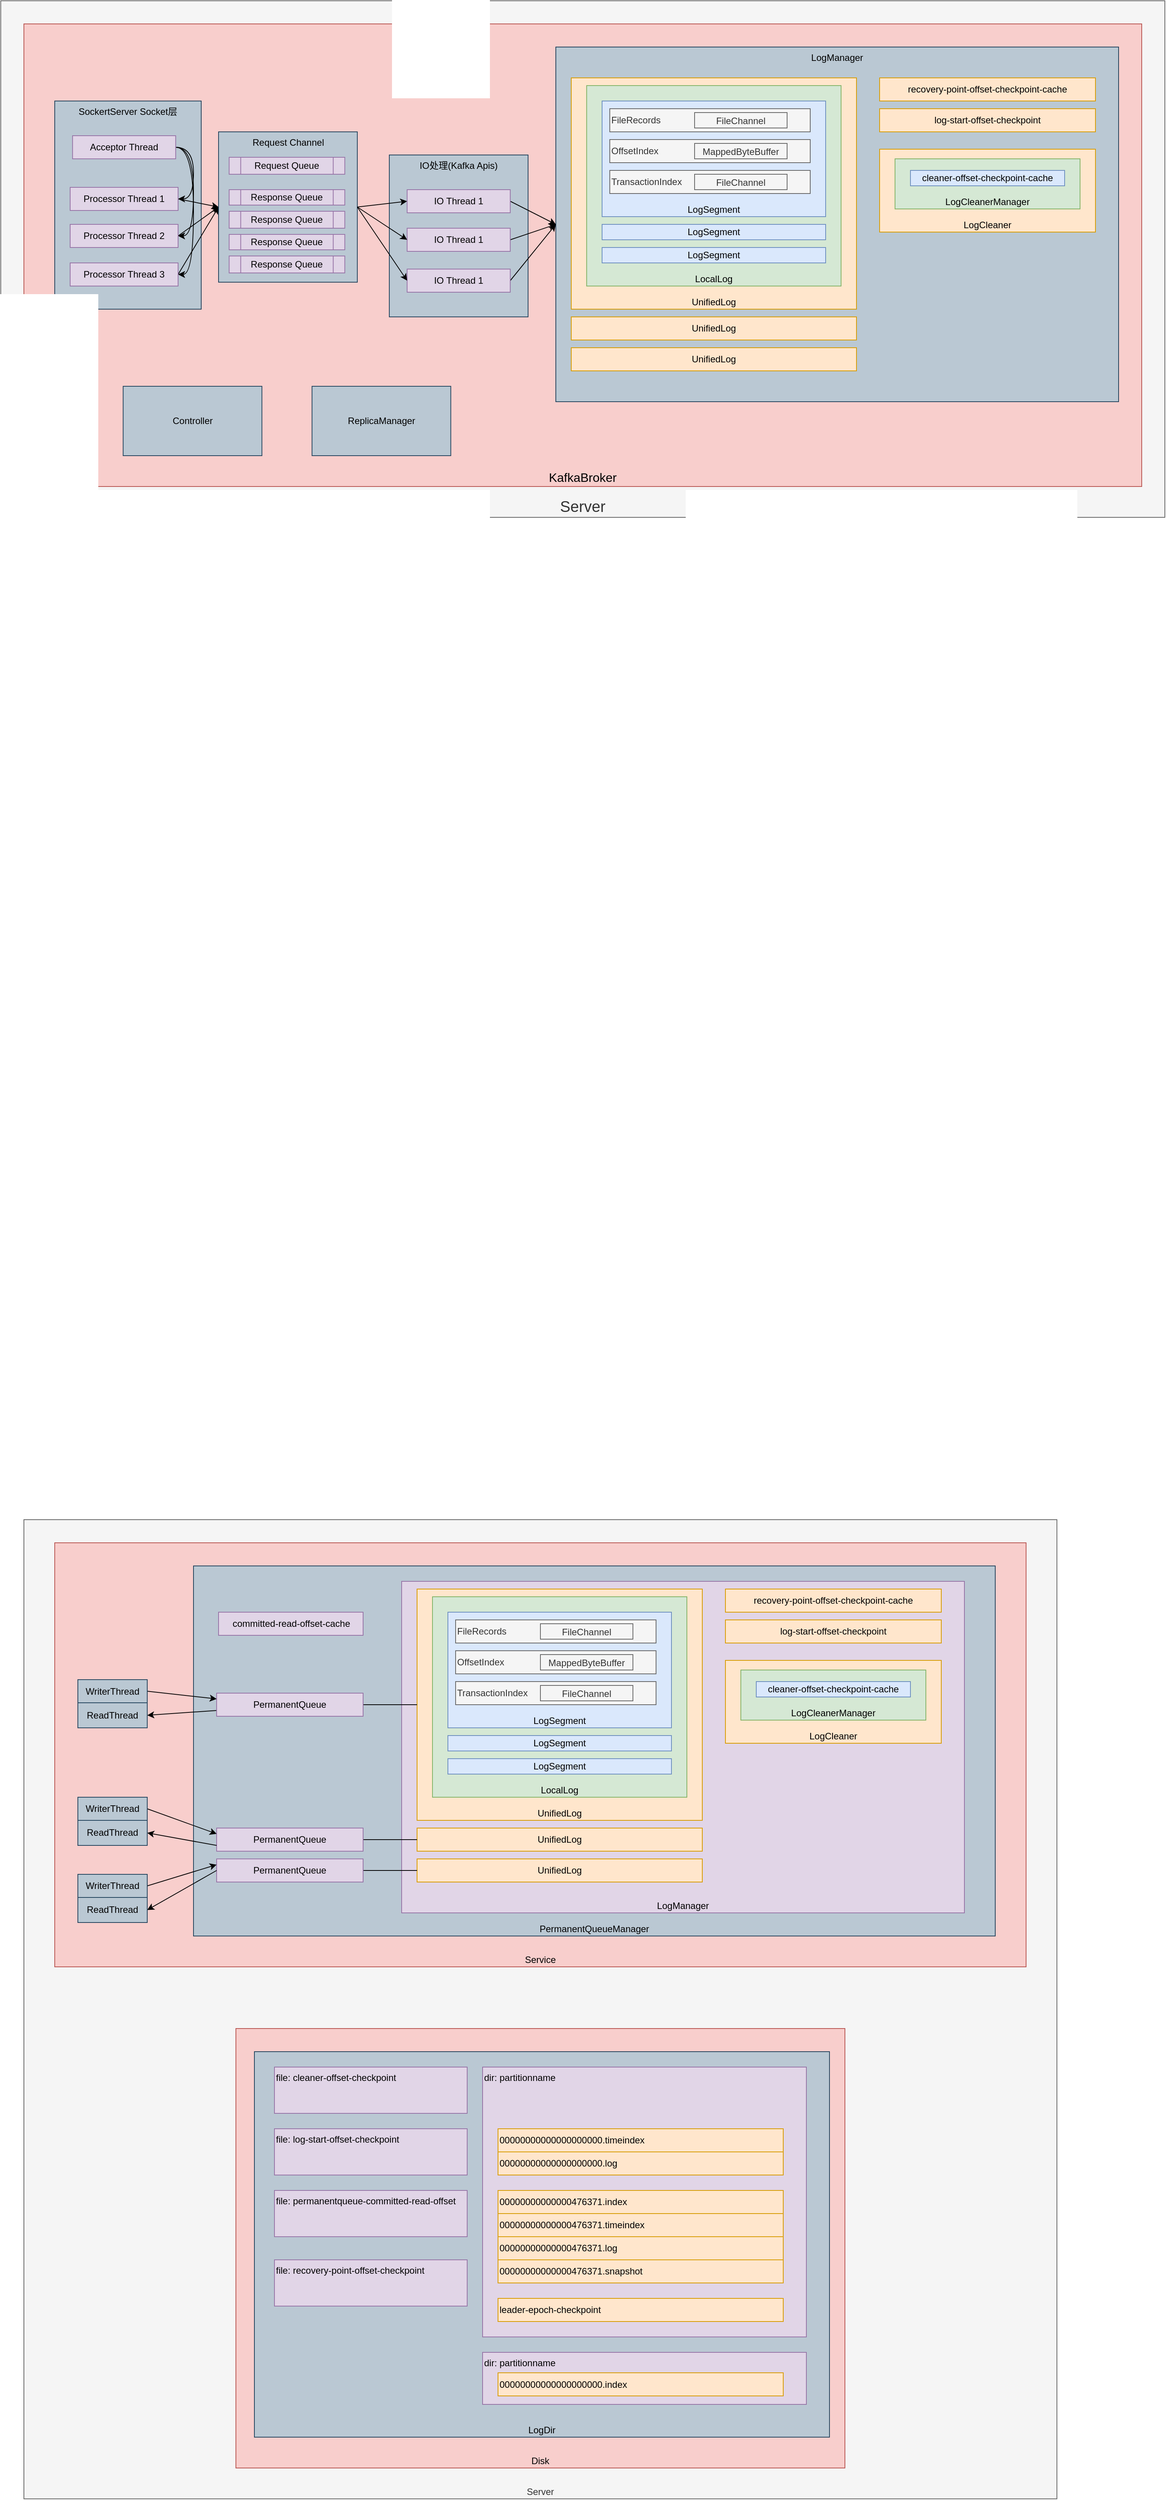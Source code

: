 <mxfile version="20.4.0" type="github">
  <diagram id="ikEMQ3taQZnn_D-MTjAt" name="第 1 页">
    <mxGraphModel dx="2655" dy="3393" grid="1" gridSize="10" guides="1" tooltips="1" connect="1" arrows="1" fold="1" page="1" pageScale="1" pageWidth="827" pageHeight="1169" math="0" shadow="0">
      <root>
        <mxCell id="0" />
        <mxCell id="1" parent="0" />
        <mxCell id="W9ZC-a-q59-rkaMblsp5-1" value="Server" style="rounded=0;whiteSpace=wrap;html=1;verticalAlign=bottom;fillColor=#f5f5f5;fontColor=#333333;strokeColor=#666666;" vertex="1" parent="1">
          <mxGeometry x="-240" y="50" width="1340" height="1270" as="geometry" />
        </mxCell>
        <mxCell id="W9ZC-a-q59-rkaMblsp5-2" value="Service" style="rounded=0;whiteSpace=wrap;html=1;verticalAlign=bottom;fillColor=#f8cecc;strokeColor=#b85450;" vertex="1" parent="1">
          <mxGeometry x="-200" y="80" width="1260" height="550" as="geometry" />
        </mxCell>
        <mxCell id="W9ZC-a-q59-rkaMblsp5-23" value="PermanentQueueManager" style="rounded=0;whiteSpace=wrap;html=1;verticalAlign=bottom;fillColor=#bac8d3;strokeColor=#23445d;" vertex="1" parent="1">
          <mxGeometry x="-20" y="110" width="1040" height="480" as="geometry" />
        </mxCell>
        <mxCell id="W9ZC-a-q59-rkaMblsp5-3" value="LogManager" style="rounded=0;whiteSpace=wrap;html=1;verticalAlign=bottom;fillColor=#e1d5e7;strokeColor=#9673a6;" vertex="1" parent="1">
          <mxGeometry x="250" y="130" width="730" height="430" as="geometry" />
        </mxCell>
        <mxCell id="W9ZC-a-q59-rkaMblsp5-5" value="UnifiedLog" style="rounded=0;whiteSpace=wrap;html=1;verticalAlign=bottom;fillColor=#ffe6cc;strokeColor=#d79b00;" vertex="1" parent="1">
          <mxGeometry x="270" y="140" width="370" height="300" as="geometry" />
        </mxCell>
        <mxCell id="W9ZC-a-q59-rkaMblsp5-6" value="UnifiedLog" style="rounded=0;whiteSpace=wrap;html=1;verticalAlign=middle;fillColor=#ffe6cc;strokeColor=#d79b00;" vertex="1" parent="1">
          <mxGeometry x="270" y="450" width="370" height="30" as="geometry" />
        </mxCell>
        <mxCell id="W9ZC-a-q59-rkaMblsp5-7" value="UnifiedLog" style="rounded=0;whiteSpace=wrap;html=1;verticalAlign=middle;fillColor=#ffe6cc;strokeColor=#d79b00;" vertex="1" parent="1">
          <mxGeometry x="270" y="490" width="370" height="30" as="geometry" />
        </mxCell>
        <mxCell id="W9ZC-a-q59-rkaMblsp5-8" value="LocalLog" style="rounded=0;whiteSpace=wrap;html=1;verticalAlign=bottom;fillColor=#d5e8d4;strokeColor=#82b366;" vertex="1" parent="1">
          <mxGeometry x="290" y="150" width="330" height="260" as="geometry" />
        </mxCell>
        <mxCell id="W9ZC-a-q59-rkaMblsp5-9" value="LogSegment" style="rounded=0;whiteSpace=wrap;html=1;verticalAlign=bottom;fillColor=#dae8fc;strokeColor=#6c8ebf;" vertex="1" parent="1">
          <mxGeometry x="310" y="170" width="290" height="150" as="geometry" />
        </mxCell>
        <mxCell id="W9ZC-a-q59-rkaMblsp5-10" value="LogSegment" style="rounded=0;whiteSpace=wrap;html=1;verticalAlign=middle;fillColor=#dae8fc;strokeColor=#6c8ebf;" vertex="1" parent="1">
          <mxGeometry x="310" y="330" width="290" height="20" as="geometry" />
        </mxCell>
        <mxCell id="W9ZC-a-q59-rkaMblsp5-11" value="FileRecords" style="rounded=0;whiteSpace=wrap;html=1;verticalAlign=middle;align=left;fillColor=#f5f5f5;fontColor=#333333;strokeColor=#666666;" vertex="1" parent="1">
          <mxGeometry x="320" y="180" width="260" height="30" as="geometry" />
        </mxCell>
        <mxCell id="W9ZC-a-q59-rkaMblsp5-12" value="FileChannel" style="rounded=0;whiteSpace=wrap;html=1;verticalAlign=bottom;fillColor=#f5f5f5;fontColor=#333333;strokeColor=#666666;" vertex="1" parent="1">
          <mxGeometry x="430" y="185" width="120" height="20" as="geometry" />
        </mxCell>
        <mxCell id="W9ZC-a-q59-rkaMblsp5-13" value="OffsetIndex" style="rounded=0;whiteSpace=wrap;html=1;verticalAlign=middle;align=left;fillColor=#f5f5f5;fontColor=#333333;strokeColor=#666666;" vertex="1" parent="1">
          <mxGeometry x="320" y="220" width="260" height="30" as="geometry" />
        </mxCell>
        <mxCell id="W9ZC-a-q59-rkaMblsp5-14" value="MappedByteBuffer" style="rounded=0;whiteSpace=wrap;html=1;verticalAlign=bottom;fillColor=#f5f5f5;fontColor=#333333;strokeColor=#666666;" vertex="1" parent="1">
          <mxGeometry x="430" y="225" width="120" height="20" as="geometry" />
        </mxCell>
        <mxCell id="W9ZC-a-q59-rkaMblsp5-15" value="TransactionIndex" style="rounded=0;whiteSpace=wrap;html=1;verticalAlign=middle;align=left;fillColor=#f5f5f5;fontColor=#333333;strokeColor=#666666;" vertex="1" parent="1">
          <mxGeometry x="320" y="260" width="260" height="30" as="geometry" />
        </mxCell>
        <mxCell id="W9ZC-a-q59-rkaMblsp5-16" value="FileChannel" style="rounded=0;whiteSpace=wrap;html=1;verticalAlign=bottom;fillColor=#f5f5f5;fontColor=#333333;strokeColor=#666666;" vertex="1" parent="1">
          <mxGeometry x="430" y="265" width="120" height="20" as="geometry" />
        </mxCell>
        <mxCell id="W9ZC-a-q59-rkaMblsp5-17" value="LogSegment" style="rounded=0;whiteSpace=wrap;html=1;verticalAlign=middle;fillColor=#dae8fc;strokeColor=#6c8ebf;" vertex="1" parent="1">
          <mxGeometry x="310" y="360" width="290" height="20" as="geometry" />
        </mxCell>
        <mxCell id="W9ZC-a-q59-rkaMblsp5-18" value="recovery-point-offset-checkpoint-cache" style="rounded=0;whiteSpace=wrap;html=1;verticalAlign=middle;fillColor=#ffe6cc;strokeColor=#d79b00;" vertex="1" parent="1">
          <mxGeometry x="670" y="140" width="280" height="30" as="geometry" />
        </mxCell>
        <mxCell id="W9ZC-a-q59-rkaMblsp5-19" value="log-start-offset-checkpoint" style="rounded=0;whiteSpace=wrap;html=1;verticalAlign=middle;fillColor=#ffe6cc;strokeColor=#d79b00;" vertex="1" parent="1">
          <mxGeometry x="670" y="180" width="280" height="30" as="geometry" />
        </mxCell>
        <mxCell id="W9ZC-a-q59-rkaMblsp5-20" value="LogCleaner" style="rounded=0;whiteSpace=wrap;html=1;verticalAlign=bottom;fillColor=#ffe6cc;strokeColor=#d79b00;" vertex="1" parent="1">
          <mxGeometry x="670" y="232.5" width="280" height="107.5" as="geometry" />
        </mxCell>
        <mxCell id="W9ZC-a-q59-rkaMblsp5-21" value="LogCleanerManager" style="rounded=0;whiteSpace=wrap;html=1;verticalAlign=bottom;fillColor=#d5e8d4;strokeColor=#82b366;" vertex="1" parent="1">
          <mxGeometry x="690" y="245" width="240" height="65" as="geometry" />
        </mxCell>
        <mxCell id="W9ZC-a-q59-rkaMblsp5-22" value="cleaner-offset-checkpoint-cache" style="rounded=0;whiteSpace=wrap;html=1;verticalAlign=middle;fillColor=#dae8fc;strokeColor=#6c8ebf;" vertex="1" parent="1">
          <mxGeometry x="710" y="260" width="200" height="20" as="geometry" />
        </mxCell>
        <mxCell id="W9ZC-a-q59-rkaMblsp5-24" value="" style="rounded=0;orthogonalLoop=1;jettySize=auto;html=1;fontColor=#000000;entryX=0;entryY=0.5;entryDx=0;entryDy=0;endArrow=none;endFill=0;exitX=1;exitY=0.5;exitDx=0;exitDy=0;" edge="1" parent="1" source="W9ZC-a-q59-rkaMblsp5-25" target="W9ZC-a-q59-rkaMblsp5-5">
          <mxGeometry relative="1" as="geometry" />
        </mxCell>
        <mxCell id="W9ZC-a-q59-rkaMblsp5-34" style="edgeStyle=none;rounded=0;orthogonalLoop=1;jettySize=auto;html=1;exitX=0;exitY=0.75;exitDx=0;exitDy=0;entryX=1;entryY=0.5;entryDx=0;entryDy=0;" edge="1" parent="1" source="W9ZC-a-q59-rkaMblsp5-25" target="W9ZC-a-q59-rkaMblsp5-31">
          <mxGeometry relative="1" as="geometry" />
        </mxCell>
        <mxCell id="W9ZC-a-q59-rkaMblsp5-25" value="PermanentQueue" style="rounded=0;whiteSpace=wrap;html=1;verticalAlign=middle;fillColor=#e1d5e7;strokeColor=#9673a6;" vertex="1" parent="1">
          <mxGeometry x="10" y="275" width="190" height="30" as="geometry" />
        </mxCell>
        <mxCell id="W9ZC-a-q59-rkaMblsp5-26" value="committed-read-offset-cache" style="rounded=0;whiteSpace=wrap;html=1;verticalAlign=middle;fillColor=#e1d5e7;strokeColor=#9673a6;" vertex="1" parent="1">
          <mxGeometry x="12.5" y="170" width="187.5" height="30" as="geometry" />
        </mxCell>
        <mxCell id="W9ZC-a-q59-rkaMblsp5-27" value="" style="rounded=0;orthogonalLoop=1;jettySize=auto;html=1;fontColor=#000000;entryX=0;entryY=0.5;entryDx=0;entryDy=0;exitX=1;exitY=0.5;exitDx=0;exitDy=0;endArrow=none;endFill=0;" edge="1" parent="1" source="W9ZC-a-q59-rkaMblsp5-28" target="W9ZC-a-q59-rkaMblsp5-6">
          <mxGeometry relative="1" as="geometry" />
        </mxCell>
        <mxCell id="W9ZC-a-q59-rkaMblsp5-28" value="PermanentQueue" style="rounded=0;whiteSpace=wrap;html=1;verticalAlign=middle;fillColor=#e1d5e7;strokeColor=#9673a6;" vertex="1" parent="1">
          <mxGeometry x="10" y="450" width="190" height="30" as="geometry" />
        </mxCell>
        <mxCell id="W9ZC-a-q59-rkaMblsp5-29" value="" style="rounded=0;orthogonalLoop=1;jettySize=auto;html=1;fontColor=#000000;entryX=0;entryY=0.5;entryDx=0;entryDy=0;exitX=1;exitY=0.5;exitDx=0;exitDy=0;endArrow=none;endFill=0;" edge="1" parent="1" source="W9ZC-a-q59-rkaMblsp5-30" target="W9ZC-a-q59-rkaMblsp5-7">
          <mxGeometry relative="1" as="geometry" />
        </mxCell>
        <mxCell id="W9ZC-a-q59-rkaMblsp5-30" value="PermanentQueue" style="rounded=0;whiteSpace=wrap;html=1;verticalAlign=middle;fillColor=#e1d5e7;strokeColor=#9673a6;" vertex="1" parent="1">
          <mxGeometry x="10" y="490" width="190" height="30" as="geometry" />
        </mxCell>
        <mxCell id="W9ZC-a-q59-rkaMblsp5-31" value="ReadThread" style="rounded=0;whiteSpace=wrap;html=1;verticalAlign=middle;fillColor=#bac8d3;strokeColor=#23445d;" vertex="1" parent="1">
          <mxGeometry x="-170" y="287.5" width="90" height="32.5" as="geometry" />
        </mxCell>
        <mxCell id="W9ZC-a-q59-rkaMblsp5-33" style="rounded=0;orthogonalLoop=1;jettySize=auto;html=1;exitX=1;exitY=0.5;exitDx=0;exitDy=0;entryX=0;entryY=0.25;entryDx=0;entryDy=0;" edge="1" parent="1" source="W9ZC-a-q59-rkaMblsp5-32" target="W9ZC-a-q59-rkaMblsp5-25">
          <mxGeometry relative="1" as="geometry" />
        </mxCell>
        <mxCell id="W9ZC-a-q59-rkaMblsp5-32" value="WriterThread" style="rounded=0;whiteSpace=wrap;html=1;verticalAlign=middle;fillColor=#bac8d3;strokeColor=#23445d;" vertex="1" parent="1">
          <mxGeometry x="-170" y="257.5" width="90" height="30" as="geometry" />
        </mxCell>
        <mxCell id="W9ZC-a-q59-rkaMblsp5-35" style="edgeStyle=none;rounded=0;orthogonalLoop=1;jettySize=auto;html=1;exitX=0;exitY=0.75;exitDx=0;exitDy=0;entryX=1;entryY=0.5;entryDx=0;entryDy=0;" edge="1" parent="1" target="W9ZC-a-q59-rkaMblsp5-36" source="W9ZC-a-q59-rkaMblsp5-28">
          <mxGeometry relative="1" as="geometry">
            <mxPoint x="10" y="447.5" as="sourcePoint" />
          </mxGeometry>
        </mxCell>
        <mxCell id="W9ZC-a-q59-rkaMblsp5-36" value="ReadThread" style="rounded=0;whiteSpace=wrap;html=1;verticalAlign=middle;fillColor=#bac8d3;strokeColor=#23445d;" vertex="1" parent="1">
          <mxGeometry x="-170" y="440" width="90" height="32.5" as="geometry" />
        </mxCell>
        <mxCell id="W9ZC-a-q59-rkaMblsp5-37" style="rounded=0;orthogonalLoop=1;jettySize=auto;html=1;exitX=1;exitY=0.5;exitDx=0;exitDy=0;entryX=0;entryY=0.25;entryDx=0;entryDy=0;" edge="1" parent="1" source="W9ZC-a-q59-rkaMblsp5-38" target="W9ZC-a-q59-rkaMblsp5-28">
          <mxGeometry relative="1" as="geometry">
            <mxPoint x="10" y="432.5" as="targetPoint" />
          </mxGeometry>
        </mxCell>
        <mxCell id="W9ZC-a-q59-rkaMblsp5-38" value="WriterThread" style="rounded=0;whiteSpace=wrap;html=1;verticalAlign=middle;fillColor=#bac8d3;strokeColor=#23445d;" vertex="1" parent="1">
          <mxGeometry x="-170" y="410" width="90" height="30" as="geometry" />
        </mxCell>
        <mxCell id="W9ZC-a-q59-rkaMblsp5-39" style="edgeStyle=none;rounded=0;orthogonalLoop=1;jettySize=auto;html=1;exitX=0;exitY=0.5;exitDx=0;exitDy=0;entryX=1;entryY=0.5;entryDx=0;entryDy=0;" edge="1" parent="1" target="W9ZC-a-q59-rkaMblsp5-40" source="W9ZC-a-q59-rkaMblsp5-30">
          <mxGeometry relative="1" as="geometry">
            <mxPoint x="10" y="572.5" as="sourcePoint" />
          </mxGeometry>
        </mxCell>
        <mxCell id="W9ZC-a-q59-rkaMblsp5-40" value="ReadThread" style="rounded=0;whiteSpace=wrap;html=1;verticalAlign=middle;fillColor=#bac8d3;strokeColor=#23445d;" vertex="1" parent="1">
          <mxGeometry x="-170" y="540" width="90" height="32.5" as="geometry" />
        </mxCell>
        <mxCell id="W9ZC-a-q59-rkaMblsp5-41" style="rounded=0;orthogonalLoop=1;jettySize=auto;html=1;exitX=1;exitY=0.5;exitDx=0;exitDy=0;entryX=0;entryY=0.25;entryDx=0;entryDy=0;" edge="1" parent="1" source="W9ZC-a-q59-rkaMblsp5-42" target="W9ZC-a-q59-rkaMblsp5-30">
          <mxGeometry relative="1" as="geometry">
            <mxPoint x="10" y="557.5" as="targetPoint" />
          </mxGeometry>
        </mxCell>
        <mxCell id="W9ZC-a-q59-rkaMblsp5-42" value="WriterThread" style="rounded=0;whiteSpace=wrap;html=1;verticalAlign=middle;fillColor=#bac8d3;strokeColor=#23445d;" vertex="1" parent="1">
          <mxGeometry x="-170" y="510" width="90" height="30" as="geometry" />
        </mxCell>
        <mxCell id="W9ZC-a-q59-rkaMblsp5-43" value="Disk" style="rounded=0;whiteSpace=wrap;html=1;verticalAlign=bottom;fillColor=#f8cecc;strokeColor=#b85450;" vertex="1" parent="1">
          <mxGeometry x="35" y="710" width="790" height="570" as="geometry" />
        </mxCell>
        <mxCell id="W9ZC-a-q59-rkaMblsp5-44" value="LogDir" style="rounded=0;whiteSpace=wrap;html=1;verticalAlign=bottom;fillColor=#bac8d3;strokeColor=#23445d;" vertex="1" parent="1">
          <mxGeometry x="59" y="740" width="746" height="500" as="geometry" />
        </mxCell>
        <mxCell id="W9ZC-a-q59-rkaMblsp5-45" value="file: cleaner-offset-checkpoint" style="rounded=0;whiteSpace=wrap;html=1;verticalAlign=top;fillColor=#e1d5e7;strokeColor=#9673a6;align=left;" vertex="1" parent="1">
          <mxGeometry x="85" y="760" width="250" height="60" as="geometry" />
        </mxCell>
        <mxCell id="W9ZC-a-q59-rkaMblsp5-46" value="file: log-start-offset-checkpoint" style="rounded=0;whiteSpace=wrap;html=1;verticalAlign=top;fillColor=#e1d5e7;strokeColor=#9673a6;align=left;" vertex="1" parent="1">
          <mxGeometry x="85" y="840" width="250" height="60" as="geometry" />
        </mxCell>
        <mxCell id="W9ZC-a-q59-rkaMblsp5-47" value="file: permanentqueue-committed-read-offset" style="rounded=0;whiteSpace=wrap;html=1;verticalAlign=top;fillColor=#e1d5e7;strokeColor=#9673a6;align=left;" vertex="1" parent="1">
          <mxGeometry x="85" y="920" width="250" height="60" as="geometry" />
        </mxCell>
        <mxCell id="W9ZC-a-q59-rkaMblsp5-48" value="file: recovery-point-offset-checkpoint" style="rounded=0;whiteSpace=wrap;html=1;verticalAlign=top;fillColor=#e1d5e7;strokeColor=#9673a6;align=left;" vertex="1" parent="1">
          <mxGeometry x="85" y="1010" width="250" height="60" as="geometry" />
        </mxCell>
        <mxCell id="W9ZC-a-q59-rkaMblsp5-49" value="dir: partitionname" style="rounded=0;whiteSpace=wrap;html=1;verticalAlign=top;fillColor=#e1d5e7;strokeColor=#9673a6;align=left;" vertex="1" parent="1">
          <mxGeometry x="355" y="760" width="420" height="350" as="geometry" />
        </mxCell>
        <mxCell id="W9ZC-a-q59-rkaMblsp5-51" value="00000000000000000000.timeindex" style="rounded=0;whiteSpace=wrap;html=1;verticalAlign=middle;fillColor=#ffe6cc;strokeColor=#d79b00;align=left;" vertex="1" parent="1">
          <mxGeometry x="375" y="840" width="370" height="30" as="geometry" />
        </mxCell>
        <mxCell id="W9ZC-a-q59-rkaMblsp5-52" value="00000000000000000000.log" style="rounded=0;whiteSpace=wrap;html=1;verticalAlign=middle;fillColor=#ffe6cc;strokeColor=#d79b00;align=left;" vertex="1" parent="1">
          <mxGeometry x="375" y="870" width="370" height="30" as="geometry" />
        </mxCell>
        <mxCell id="W9ZC-a-q59-rkaMblsp5-53" value="00000000000000476371.index" style="rounded=0;whiteSpace=wrap;html=1;verticalAlign=middle;fillColor=#ffe6cc;strokeColor=#d79b00;align=left;" vertex="1" parent="1">
          <mxGeometry x="375" y="920" width="370" height="30" as="geometry" />
        </mxCell>
        <mxCell id="W9ZC-a-q59-rkaMblsp5-54" value="00000000000000476371.timeindex" style="rounded=0;whiteSpace=wrap;html=1;verticalAlign=middle;fillColor=#ffe6cc;strokeColor=#d79b00;align=left;" vertex="1" parent="1">
          <mxGeometry x="375" y="950" width="370" height="30" as="geometry" />
        </mxCell>
        <mxCell id="W9ZC-a-q59-rkaMblsp5-55" value="00000000000000476371.log" style="rounded=0;whiteSpace=wrap;html=1;verticalAlign=middle;fillColor=#ffe6cc;strokeColor=#d79b00;align=left;" vertex="1" parent="1">
          <mxGeometry x="375" y="980" width="370" height="30" as="geometry" />
        </mxCell>
        <mxCell id="W9ZC-a-q59-rkaMblsp5-56" value="00000000000000476371.snapshot" style="rounded=0;whiteSpace=wrap;html=1;verticalAlign=middle;fillColor=#ffe6cc;strokeColor=#d79b00;align=left;" vertex="1" parent="1">
          <mxGeometry x="375" y="1010" width="370" height="30" as="geometry" />
        </mxCell>
        <mxCell id="W9ZC-a-q59-rkaMblsp5-57" value="dir: partitionname" style="rounded=0;whiteSpace=wrap;html=1;verticalAlign=top;fillColor=#e1d5e7;strokeColor=#9673a6;align=left;" vertex="1" parent="1">
          <mxGeometry x="355" y="1130" width="420" height="67.5" as="geometry" />
        </mxCell>
        <mxCell id="W9ZC-a-q59-rkaMblsp5-50" value="00000000000000000000.index" style="rounded=0;whiteSpace=wrap;html=1;verticalAlign=middle;fillColor=#ffe6cc;strokeColor=#d79b00;align=left;" vertex="1" parent="1">
          <mxGeometry x="375" y="1156.5" width="370" height="30" as="geometry" />
        </mxCell>
        <mxCell id="W9ZC-a-q59-rkaMblsp5-58" value="leader-epoch-checkpoint" style="rounded=0;whiteSpace=wrap;html=1;verticalAlign=middle;fillColor=#ffe6cc;strokeColor=#d79b00;align=left;" vertex="1" parent="1">
          <mxGeometry x="375" y="1060" width="370" height="30" as="geometry" />
        </mxCell>
        <mxCell id="W9ZC-a-q59-rkaMblsp5-59" value="Server" style="rounded=0;whiteSpace=wrap;html=1;verticalAlign=bottom;fillColor=#f5f5f5;fontColor=#333333;strokeColor=#666666;fontSize=20;" vertex="1" parent="1">
          <mxGeometry x="-270" y="-1920" width="1510" height="670" as="geometry" />
        </mxCell>
        <mxCell id="W9ZC-a-q59-rkaMblsp5-60" value="KafkaBroker" style="rounded=0;whiteSpace=wrap;html=1;verticalAlign=bottom;fillColor=#f8cecc;strokeColor=#b85450;fontSize=16;" vertex="1" parent="1">
          <mxGeometry x="-240" y="-1890" width="1450" height="600" as="geometry" />
        </mxCell>
        <mxCell id="W9ZC-a-q59-rkaMblsp5-62" value="LogManager" style="rounded=0;whiteSpace=wrap;html=1;verticalAlign=top;fillColor=#bac8d3;strokeColor=#23445d;" vertex="1" parent="1">
          <mxGeometry x="450" y="-1860" width="730" height="460" as="geometry" />
        </mxCell>
        <mxCell id="W9ZC-a-q59-rkaMblsp5-63" value="UnifiedLog" style="rounded=0;whiteSpace=wrap;html=1;verticalAlign=bottom;fillColor=#ffe6cc;strokeColor=#d79b00;" vertex="1" parent="1">
          <mxGeometry x="470" y="-1820" width="370" height="300" as="geometry" />
        </mxCell>
        <mxCell id="W9ZC-a-q59-rkaMblsp5-64" value="UnifiedLog" style="rounded=0;whiteSpace=wrap;html=1;verticalAlign=middle;fillColor=#ffe6cc;strokeColor=#d79b00;" vertex="1" parent="1">
          <mxGeometry x="470" y="-1510" width="370" height="30" as="geometry" />
        </mxCell>
        <mxCell id="W9ZC-a-q59-rkaMblsp5-65" value="UnifiedLog" style="rounded=0;whiteSpace=wrap;html=1;verticalAlign=middle;fillColor=#ffe6cc;strokeColor=#d79b00;" vertex="1" parent="1">
          <mxGeometry x="470" y="-1470" width="370" height="30" as="geometry" />
        </mxCell>
        <mxCell id="W9ZC-a-q59-rkaMblsp5-66" value="LocalLog" style="rounded=0;whiteSpace=wrap;html=1;verticalAlign=bottom;fillColor=#d5e8d4;strokeColor=#82b366;" vertex="1" parent="1">
          <mxGeometry x="490" y="-1810" width="330" height="260" as="geometry" />
        </mxCell>
        <mxCell id="W9ZC-a-q59-rkaMblsp5-67" value="LogSegment" style="rounded=0;whiteSpace=wrap;html=1;verticalAlign=bottom;fillColor=#dae8fc;strokeColor=#6c8ebf;" vertex="1" parent="1">
          <mxGeometry x="510" y="-1790" width="290" height="150" as="geometry" />
        </mxCell>
        <mxCell id="W9ZC-a-q59-rkaMblsp5-68" value="LogSegment" style="rounded=0;whiteSpace=wrap;html=1;verticalAlign=middle;fillColor=#dae8fc;strokeColor=#6c8ebf;" vertex="1" parent="1">
          <mxGeometry x="510" y="-1630" width="290" height="20" as="geometry" />
        </mxCell>
        <mxCell id="W9ZC-a-q59-rkaMblsp5-69" value="FileRecords" style="rounded=0;whiteSpace=wrap;html=1;verticalAlign=middle;align=left;fillColor=#f5f5f5;fontColor=#333333;strokeColor=#666666;" vertex="1" parent="1">
          <mxGeometry x="520" y="-1780" width="260" height="30" as="geometry" />
        </mxCell>
        <mxCell id="W9ZC-a-q59-rkaMblsp5-70" value="FileChannel" style="rounded=0;whiteSpace=wrap;html=1;verticalAlign=bottom;fillColor=#f5f5f5;fontColor=#333333;strokeColor=#666666;" vertex="1" parent="1">
          <mxGeometry x="630" y="-1775" width="120" height="20" as="geometry" />
        </mxCell>
        <mxCell id="W9ZC-a-q59-rkaMblsp5-71" value="OffsetIndex" style="rounded=0;whiteSpace=wrap;html=1;verticalAlign=middle;align=left;fillColor=#f5f5f5;fontColor=#333333;strokeColor=#666666;" vertex="1" parent="1">
          <mxGeometry x="520" y="-1740" width="260" height="30" as="geometry" />
        </mxCell>
        <mxCell id="W9ZC-a-q59-rkaMblsp5-72" value="MappedByteBuffer" style="rounded=0;whiteSpace=wrap;html=1;verticalAlign=bottom;fillColor=#f5f5f5;fontColor=#333333;strokeColor=#666666;" vertex="1" parent="1">
          <mxGeometry x="630" y="-1735" width="120" height="20" as="geometry" />
        </mxCell>
        <mxCell id="W9ZC-a-q59-rkaMblsp5-73" value="TransactionIndex" style="rounded=0;whiteSpace=wrap;html=1;verticalAlign=middle;align=left;fillColor=#f5f5f5;fontColor=#333333;strokeColor=#666666;" vertex="1" parent="1">
          <mxGeometry x="520" y="-1700" width="260" height="30" as="geometry" />
        </mxCell>
        <mxCell id="W9ZC-a-q59-rkaMblsp5-74" value="FileChannel" style="rounded=0;whiteSpace=wrap;html=1;verticalAlign=bottom;fillColor=#f5f5f5;fontColor=#333333;strokeColor=#666666;" vertex="1" parent="1">
          <mxGeometry x="630" y="-1695" width="120" height="20" as="geometry" />
        </mxCell>
        <mxCell id="W9ZC-a-q59-rkaMblsp5-75" value="LogSegment" style="rounded=0;whiteSpace=wrap;html=1;verticalAlign=middle;fillColor=#dae8fc;strokeColor=#6c8ebf;" vertex="1" parent="1">
          <mxGeometry x="510" y="-1600" width="290" height="20" as="geometry" />
        </mxCell>
        <mxCell id="W9ZC-a-q59-rkaMblsp5-76" value="recovery-point-offset-checkpoint-cache" style="rounded=0;whiteSpace=wrap;html=1;verticalAlign=middle;fillColor=#ffe6cc;strokeColor=#d79b00;" vertex="1" parent="1">
          <mxGeometry x="870" y="-1820" width="280" height="30" as="geometry" />
        </mxCell>
        <mxCell id="W9ZC-a-q59-rkaMblsp5-77" value="log-start-offset-checkpoint" style="rounded=0;whiteSpace=wrap;html=1;verticalAlign=middle;fillColor=#ffe6cc;strokeColor=#d79b00;" vertex="1" parent="1">
          <mxGeometry x="870" y="-1780" width="280" height="30" as="geometry" />
        </mxCell>
        <mxCell id="W9ZC-a-q59-rkaMblsp5-78" value="LogCleaner" style="rounded=0;whiteSpace=wrap;html=1;verticalAlign=bottom;fillColor=#ffe6cc;strokeColor=#d79b00;" vertex="1" parent="1">
          <mxGeometry x="870" y="-1727.5" width="280" height="107.5" as="geometry" />
        </mxCell>
        <mxCell id="W9ZC-a-q59-rkaMblsp5-79" value="LogCleanerManager" style="rounded=0;whiteSpace=wrap;html=1;verticalAlign=bottom;fillColor=#d5e8d4;strokeColor=#82b366;" vertex="1" parent="1">
          <mxGeometry x="890" y="-1715" width="240" height="65" as="geometry" />
        </mxCell>
        <mxCell id="W9ZC-a-q59-rkaMblsp5-80" value="cleaner-offset-checkpoint-cache" style="rounded=0;whiteSpace=wrap;html=1;verticalAlign=middle;fillColor=#dae8fc;strokeColor=#6c8ebf;" vertex="1" parent="1">
          <mxGeometry x="910" y="-1700" width="200" height="20" as="geometry" />
        </mxCell>
        <mxCell id="W9ZC-a-q59-rkaMblsp5-117" value="SockertServer Socket层" style="rounded=0;whiteSpace=wrap;html=1;verticalAlign=top;fillColor=#bac8d3;strokeColor=#23445d;" vertex="1" parent="1">
          <mxGeometry x="-200" y="-1790" width="190" height="270" as="geometry" />
        </mxCell>
        <mxCell id="W9ZC-a-q59-rkaMblsp5-127" style="edgeStyle=orthogonalEdgeStyle;rounded=0;orthogonalLoop=1;jettySize=auto;html=1;exitX=1;exitY=0.5;exitDx=0;exitDy=0;entryX=1;entryY=0.5;entryDx=0;entryDy=0;curved=1;" edge="1" parent="1" source="W9ZC-a-q59-rkaMblsp5-118" target="W9ZC-a-q59-rkaMblsp5-119">
          <mxGeometry relative="1" as="geometry" />
        </mxCell>
        <mxCell id="W9ZC-a-q59-rkaMblsp5-128" style="edgeStyle=orthogonalEdgeStyle;curved=1;rounded=0;orthogonalLoop=1;jettySize=auto;html=1;exitX=1;exitY=0.5;exitDx=0;exitDy=0;entryX=1;entryY=0.5;entryDx=0;entryDy=0;" edge="1" parent="1" source="W9ZC-a-q59-rkaMblsp5-118" target="W9ZC-a-q59-rkaMblsp5-120">
          <mxGeometry relative="1" as="geometry" />
        </mxCell>
        <mxCell id="W9ZC-a-q59-rkaMblsp5-129" style="edgeStyle=orthogonalEdgeStyle;curved=1;rounded=0;orthogonalLoop=1;jettySize=auto;html=1;exitX=1;exitY=0.5;exitDx=0;exitDy=0;entryX=1;entryY=0.5;entryDx=0;entryDy=0;" edge="1" parent="1" source="W9ZC-a-q59-rkaMblsp5-118" target="W9ZC-a-q59-rkaMblsp5-121">
          <mxGeometry relative="1" as="geometry" />
        </mxCell>
        <mxCell id="W9ZC-a-q59-rkaMblsp5-118" value="Acceptor Thread" style="rounded=0;whiteSpace=wrap;html=1;verticalAlign=middle;fillColor=#e1d5e7;strokeColor=#9673a6;" vertex="1" parent="1">
          <mxGeometry x="-176.87" y="-1745" width="133.75" height="30" as="geometry" />
        </mxCell>
        <mxCell id="W9ZC-a-q59-rkaMblsp5-130" style="rounded=0;orthogonalLoop=1;jettySize=auto;html=1;exitX=1;exitY=0.5;exitDx=0;exitDy=0;entryX=0;entryY=0.5;entryDx=0;entryDy=0;" edge="1" parent="1" source="W9ZC-a-q59-rkaMblsp5-119" target="W9ZC-a-q59-rkaMblsp5-122">
          <mxGeometry relative="1" as="geometry" />
        </mxCell>
        <mxCell id="W9ZC-a-q59-rkaMblsp5-119" value="Processor Thread 1" style="rounded=0;whiteSpace=wrap;html=1;verticalAlign=middle;fillColor=#e1d5e7;strokeColor=#9673a6;" vertex="1" parent="1">
          <mxGeometry x="-180" y="-1678" width="140" height="30" as="geometry" />
        </mxCell>
        <mxCell id="W9ZC-a-q59-rkaMblsp5-132" style="edgeStyle=none;rounded=0;orthogonalLoop=1;jettySize=auto;html=1;exitX=1;exitY=0.5;exitDx=0;exitDy=0;entryX=0;entryY=0.5;entryDx=0;entryDy=0;" edge="1" parent="1" source="W9ZC-a-q59-rkaMblsp5-120" target="W9ZC-a-q59-rkaMblsp5-122">
          <mxGeometry relative="1" as="geometry" />
        </mxCell>
        <mxCell id="W9ZC-a-q59-rkaMblsp5-120" value="Processor Thread 2" style="rounded=0;whiteSpace=wrap;html=1;verticalAlign=middle;fillColor=#e1d5e7;strokeColor=#9673a6;" vertex="1" parent="1">
          <mxGeometry x="-180" y="-1630" width="140" height="30" as="geometry" />
        </mxCell>
        <mxCell id="W9ZC-a-q59-rkaMblsp5-133" style="edgeStyle=none;rounded=0;orthogonalLoop=1;jettySize=auto;html=1;exitX=1;exitY=0.5;exitDx=0;exitDy=0;entryX=0;entryY=0.5;entryDx=0;entryDy=0;" edge="1" parent="1" source="W9ZC-a-q59-rkaMblsp5-121" target="W9ZC-a-q59-rkaMblsp5-122">
          <mxGeometry relative="1" as="geometry" />
        </mxCell>
        <mxCell id="W9ZC-a-q59-rkaMblsp5-121" value="Processor Thread 3" style="rounded=0;whiteSpace=wrap;html=1;verticalAlign=middle;fillColor=#e1d5e7;strokeColor=#9673a6;" vertex="1" parent="1">
          <mxGeometry x="-180" y="-1580" width="140" height="30" as="geometry" />
        </mxCell>
        <mxCell id="W9ZC-a-q59-rkaMblsp5-122" value="Request Channel" style="rounded=0;whiteSpace=wrap;html=1;verticalAlign=top;fillColor=#bac8d3;strokeColor=#23445d;" vertex="1" parent="1">
          <mxGeometry x="12.5" y="-1750" width="180" height="195" as="geometry" />
        </mxCell>
        <mxCell id="W9ZC-a-q59-rkaMblsp5-125" value="Request Queue" style="shape=process;whiteSpace=wrap;html=1;backgroundOutline=1;fillColor=#e1d5e7;strokeColor=#9673a6;" vertex="1" parent="1">
          <mxGeometry x="26.25" y="-1717" width="150" height="22" as="geometry" />
        </mxCell>
        <mxCell id="W9ZC-a-q59-rkaMblsp5-126" value="Response Queue" style="shape=process;whiteSpace=wrap;html=1;backgroundOutline=1;fillColor=#e1d5e7;strokeColor=#9673a6;" vertex="1" parent="1">
          <mxGeometry x="26.25" y="-1675" width="150" height="20" as="geometry" />
        </mxCell>
        <mxCell id="W9ZC-a-q59-rkaMblsp5-134" value="IO处理(Kafka Apis)" style="rounded=0;whiteSpace=wrap;html=1;verticalAlign=top;fillColor=#bac8d3;strokeColor=#23445d;" vertex="1" parent="1">
          <mxGeometry x="234" y="-1720" width="180" height="210" as="geometry" />
        </mxCell>
        <mxCell id="W9ZC-a-q59-rkaMblsp5-147" style="edgeStyle=none;rounded=0;orthogonalLoop=1;jettySize=auto;html=1;exitX=1;exitY=0.5;exitDx=0;exitDy=0;entryX=0;entryY=0.5;entryDx=0;entryDy=0;" edge="1" parent="1" source="W9ZC-a-q59-rkaMblsp5-138" target="W9ZC-a-q59-rkaMblsp5-62">
          <mxGeometry relative="1" as="geometry" />
        </mxCell>
        <mxCell id="W9ZC-a-q59-rkaMblsp5-138" value="IO Thread 1" style="rounded=0;whiteSpace=wrap;html=1;verticalAlign=middle;fillColor=#e1d5e7;strokeColor=#9673a6;" vertex="1" parent="1">
          <mxGeometry x="257.13" y="-1675" width="133.75" height="30" as="geometry" />
        </mxCell>
        <mxCell id="W9ZC-a-q59-rkaMblsp5-148" style="edgeStyle=none;rounded=0;orthogonalLoop=1;jettySize=auto;html=1;exitX=1;exitY=0.5;exitDx=0;exitDy=0;entryX=0;entryY=0.5;entryDx=0;entryDy=0;" edge="1" parent="1" source="W9ZC-a-q59-rkaMblsp5-142" target="W9ZC-a-q59-rkaMblsp5-62">
          <mxGeometry relative="1" as="geometry" />
        </mxCell>
        <mxCell id="W9ZC-a-q59-rkaMblsp5-142" value="IO Thread 1" style="rounded=0;whiteSpace=wrap;html=1;verticalAlign=middle;fillColor=#e1d5e7;strokeColor=#9673a6;" vertex="1" parent="1">
          <mxGeometry x="257.12" y="-1625" width="133.75" height="30" as="geometry" />
        </mxCell>
        <mxCell id="W9ZC-a-q59-rkaMblsp5-149" style="edgeStyle=none;rounded=0;orthogonalLoop=1;jettySize=auto;html=1;exitX=1;exitY=0.5;exitDx=0;exitDy=0;entryX=0;entryY=0.5;entryDx=0;entryDy=0;" edge="1" parent="1" source="W9ZC-a-q59-rkaMblsp5-143" target="W9ZC-a-q59-rkaMblsp5-62">
          <mxGeometry relative="1" as="geometry" />
        </mxCell>
        <mxCell id="W9ZC-a-q59-rkaMblsp5-143" value="IO Thread 1" style="rounded=0;whiteSpace=wrap;html=1;verticalAlign=middle;fillColor=#e1d5e7;strokeColor=#9673a6;" vertex="1" parent="1">
          <mxGeometry x="257.12" y="-1572" width="133.75" height="30" as="geometry" />
        </mxCell>
        <mxCell id="W9ZC-a-q59-rkaMblsp5-144" style="edgeStyle=none;rounded=0;orthogonalLoop=1;jettySize=auto;html=1;exitX=1;exitY=0.5;exitDx=0;exitDy=0;entryX=0;entryY=0.5;entryDx=0;entryDy=0;" edge="1" parent="1" source="W9ZC-a-q59-rkaMblsp5-122" target="W9ZC-a-q59-rkaMblsp5-138">
          <mxGeometry relative="1" as="geometry" />
        </mxCell>
        <mxCell id="W9ZC-a-q59-rkaMblsp5-145" style="edgeStyle=none;rounded=0;orthogonalLoop=1;jettySize=auto;html=1;exitX=1;exitY=0.5;exitDx=0;exitDy=0;entryX=0;entryY=0.5;entryDx=0;entryDy=0;" edge="1" parent="1" source="W9ZC-a-q59-rkaMblsp5-122" target="W9ZC-a-q59-rkaMblsp5-142">
          <mxGeometry relative="1" as="geometry" />
        </mxCell>
        <mxCell id="W9ZC-a-q59-rkaMblsp5-146" style="edgeStyle=none;rounded=0;orthogonalLoop=1;jettySize=auto;html=1;exitX=1;exitY=0.5;exitDx=0;exitDy=0;entryX=0;entryY=0.5;entryDx=0;entryDy=0;" edge="1" parent="1" source="W9ZC-a-q59-rkaMblsp5-122" target="W9ZC-a-q59-rkaMblsp5-143">
          <mxGeometry relative="1" as="geometry" />
        </mxCell>
        <mxCell id="W9ZC-a-q59-rkaMblsp5-150" value="ReplicaManager" style="rounded=0;whiteSpace=wrap;html=1;verticalAlign=middle;fillColor=#bac8d3;strokeColor=#23445d;" vertex="1" parent="1">
          <mxGeometry x="133.75" y="-1420" width="180" height="90" as="geometry" />
        </mxCell>
        <mxCell id="W9ZC-a-q59-rkaMblsp5-154" value="Response Queue" style="shape=process;whiteSpace=wrap;html=1;backgroundOutline=1;fillColor=#e1d5e7;strokeColor=#9673a6;" vertex="1" parent="1">
          <mxGeometry x="26.25" y="-1647" width="150" height="22" as="geometry" />
        </mxCell>
        <mxCell id="W9ZC-a-q59-rkaMblsp5-155" value="Response Queue" style="shape=process;whiteSpace=wrap;html=1;backgroundOutline=1;fillColor=#e1d5e7;strokeColor=#9673a6;" vertex="1" parent="1">
          <mxGeometry x="26.25" y="-1617" width="150" height="20" as="geometry" />
        </mxCell>
        <mxCell id="W9ZC-a-q59-rkaMblsp5-156" value="Response Queue" style="shape=process;whiteSpace=wrap;html=1;backgroundOutline=1;fillColor=#e1d5e7;strokeColor=#9673a6;" vertex="1" parent="1">
          <mxGeometry x="26.25" y="-1589" width="150" height="22" as="geometry" />
        </mxCell>
        <mxCell id="W9ZC-a-q59-rkaMblsp5-157" value="Controller" style="rounded=0;whiteSpace=wrap;html=1;verticalAlign=middle;fillColor=#bac8d3;strokeColor=#23445d;" vertex="1" parent="1">
          <mxGeometry x="-111.25" y="-1420" width="180" height="90" as="geometry" />
        </mxCell>
      </root>
    </mxGraphModel>
  </diagram>
</mxfile>
